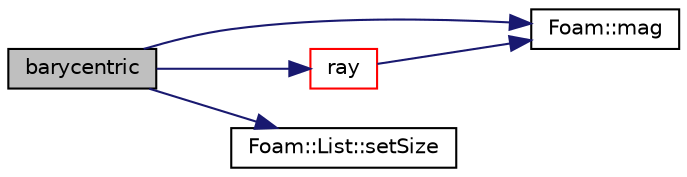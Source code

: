 digraph "barycentric"
{
  bgcolor="transparent";
  edge [fontname="Helvetica",fontsize="10",labelfontname="Helvetica",labelfontsize="10"];
  node [fontname="Helvetica",fontsize="10",shape=record];
  rankdir="LR";
  Node198 [label="barycentric",height=0.2,width=0.4,color="black", fillcolor="grey75", style="filled", fontcolor="black"];
  Node198 -> Node199 [color="midnightblue",fontsize="10",style="solid",fontname="Helvetica"];
  Node199 [label="Foam::mag",height=0.2,width=0.4,color="black",URL="$a21851.html#a929da2a3fdcf3dacbbe0487d3a330dae"];
  Node198 -> Node200 [color="midnightblue",fontsize="10",style="solid",fontname="Helvetica"];
  Node200 [label="ray",height=0.2,width=0.4,color="red",URL="$a28761.html#a8d96c75750b2e14b93eb7bef0263ad0a",tooltip="Return point intersection with a ray. "];
  Node200 -> Node199 [color="midnightblue",fontsize="10",style="solid",fontname="Helvetica"];
  Node198 -> Node217 [color="midnightblue",fontsize="10",style="solid",fontname="Helvetica"];
  Node217 [label="Foam::List::setSize",height=0.2,width=0.4,color="black",URL="$a26833.html#aedb985ffeaf1bdbfeccc2a8730405703",tooltip="Reset size of List. "];
}
